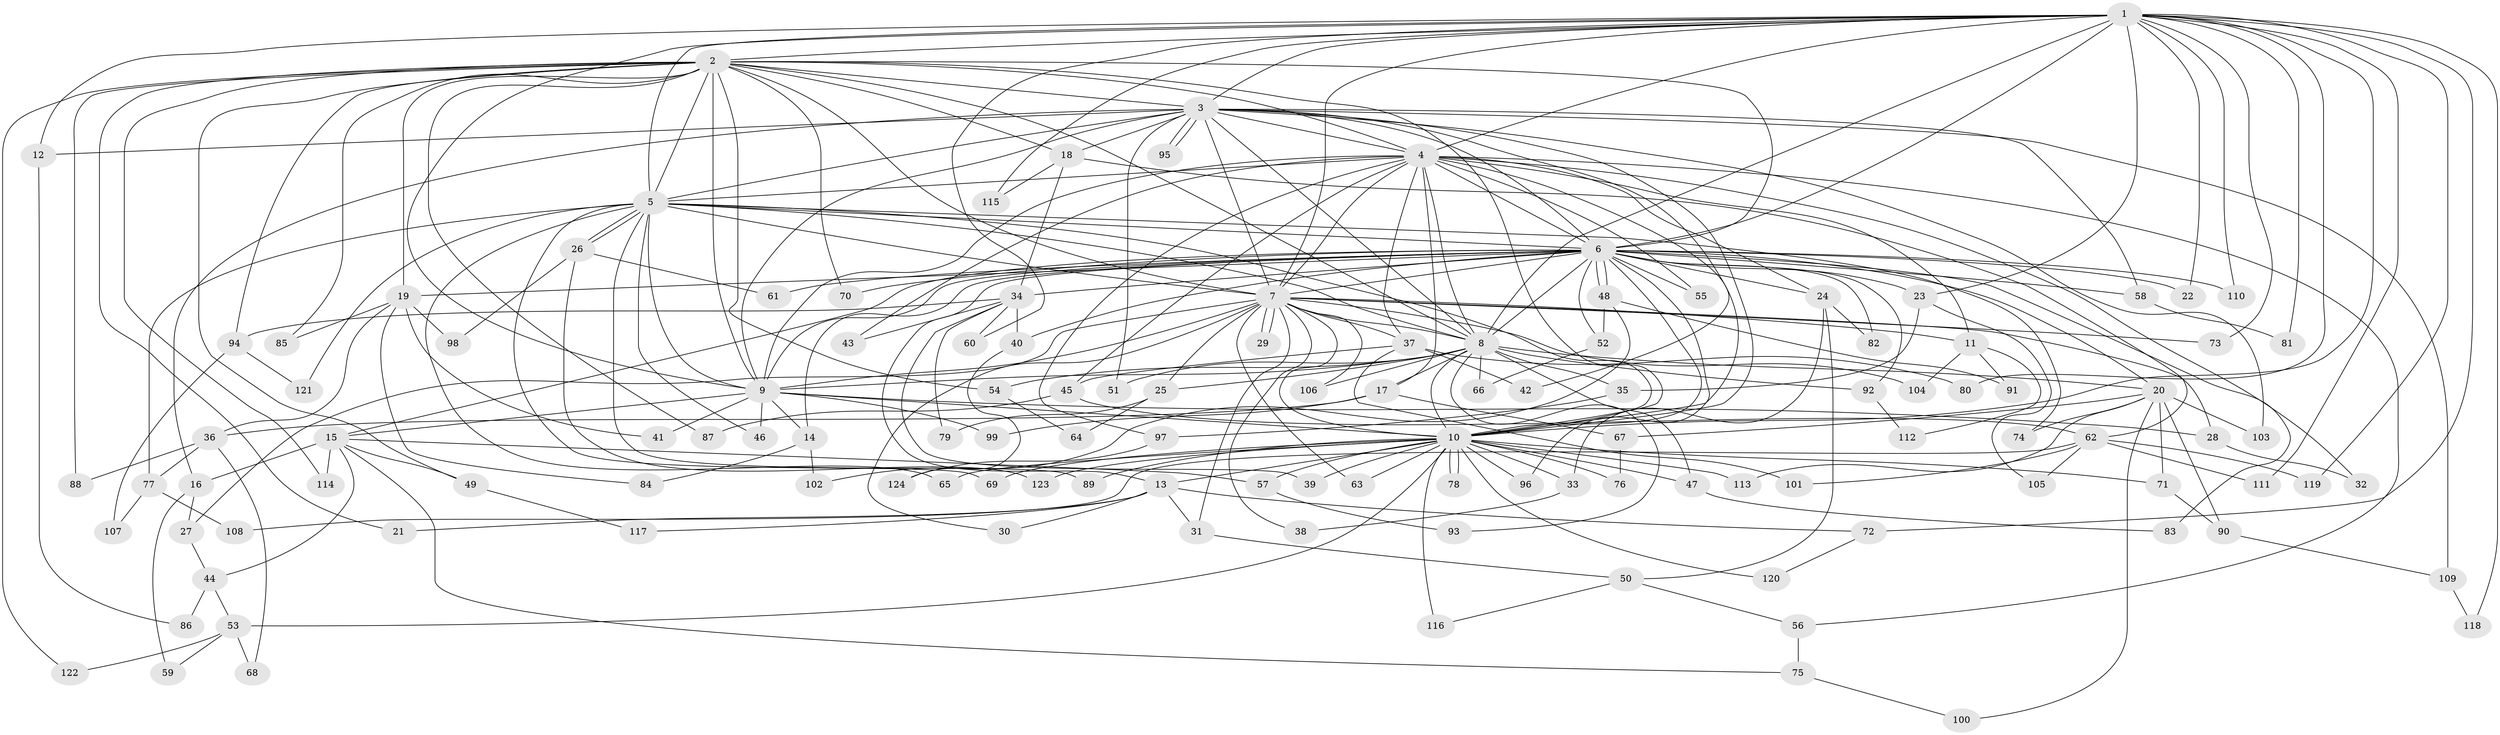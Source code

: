 // Generated by graph-tools (version 1.1) at 2025/49/03/09/25 03:49:43]
// undirected, 124 vertices, 273 edges
graph export_dot {
graph [start="1"]
  node [color=gray90,style=filled];
  1;
  2;
  3;
  4;
  5;
  6;
  7;
  8;
  9;
  10;
  11;
  12;
  13;
  14;
  15;
  16;
  17;
  18;
  19;
  20;
  21;
  22;
  23;
  24;
  25;
  26;
  27;
  28;
  29;
  30;
  31;
  32;
  33;
  34;
  35;
  36;
  37;
  38;
  39;
  40;
  41;
  42;
  43;
  44;
  45;
  46;
  47;
  48;
  49;
  50;
  51;
  52;
  53;
  54;
  55;
  56;
  57;
  58;
  59;
  60;
  61;
  62;
  63;
  64;
  65;
  66;
  67;
  68;
  69;
  70;
  71;
  72;
  73;
  74;
  75;
  76;
  77;
  78;
  79;
  80;
  81;
  82;
  83;
  84;
  85;
  86;
  87;
  88;
  89;
  90;
  91;
  92;
  93;
  94;
  95;
  96;
  97;
  98;
  99;
  100;
  101;
  102;
  103;
  104;
  105;
  106;
  107;
  108;
  109;
  110;
  111;
  112;
  113;
  114;
  115;
  116;
  117;
  118;
  119;
  120;
  121;
  122;
  123;
  124;
  1 -- 2;
  1 -- 3;
  1 -- 4;
  1 -- 5;
  1 -- 6;
  1 -- 7;
  1 -- 8;
  1 -- 9;
  1 -- 10;
  1 -- 12;
  1 -- 22;
  1 -- 23;
  1 -- 60;
  1 -- 72;
  1 -- 73;
  1 -- 80;
  1 -- 81;
  1 -- 110;
  1 -- 111;
  1 -- 115;
  1 -- 118;
  1 -- 119;
  2 -- 3;
  2 -- 4;
  2 -- 5;
  2 -- 6;
  2 -- 7;
  2 -- 8;
  2 -- 9;
  2 -- 10;
  2 -- 18;
  2 -- 19;
  2 -- 21;
  2 -- 49;
  2 -- 54;
  2 -- 70;
  2 -- 85;
  2 -- 87;
  2 -- 88;
  2 -- 94;
  2 -- 114;
  2 -- 122;
  3 -- 4;
  3 -- 5;
  3 -- 6;
  3 -- 7;
  3 -- 8;
  3 -- 9;
  3 -- 10;
  3 -- 12;
  3 -- 16;
  3 -- 18;
  3 -- 42;
  3 -- 51;
  3 -- 58;
  3 -- 95;
  3 -- 95;
  3 -- 103;
  3 -- 109;
  4 -- 5;
  4 -- 6;
  4 -- 7;
  4 -- 8;
  4 -- 9;
  4 -- 10;
  4 -- 11;
  4 -- 17;
  4 -- 24;
  4 -- 32;
  4 -- 37;
  4 -- 43;
  4 -- 45;
  4 -- 55;
  4 -- 56;
  4 -- 97;
  5 -- 6;
  5 -- 7;
  5 -- 8;
  5 -- 9;
  5 -- 10;
  5 -- 26;
  5 -- 26;
  5 -- 46;
  5 -- 65;
  5 -- 69;
  5 -- 74;
  5 -- 77;
  5 -- 89;
  5 -- 121;
  6 -- 7;
  6 -- 8;
  6 -- 9;
  6 -- 10;
  6 -- 13;
  6 -- 14;
  6 -- 15;
  6 -- 19;
  6 -- 20;
  6 -- 22;
  6 -- 23;
  6 -- 24;
  6 -- 34;
  6 -- 40;
  6 -- 48;
  6 -- 48;
  6 -- 52;
  6 -- 55;
  6 -- 58;
  6 -- 61;
  6 -- 70;
  6 -- 82;
  6 -- 83;
  6 -- 92;
  6 -- 96;
  6 -- 110;
  7 -- 8;
  7 -- 9;
  7 -- 10;
  7 -- 11;
  7 -- 25;
  7 -- 27;
  7 -- 28;
  7 -- 29;
  7 -- 29;
  7 -- 30;
  7 -- 31;
  7 -- 37;
  7 -- 38;
  7 -- 63;
  7 -- 73;
  7 -- 104;
  7 -- 106;
  8 -- 9;
  8 -- 10;
  8 -- 17;
  8 -- 20;
  8 -- 25;
  8 -- 35;
  8 -- 47;
  8 -- 51;
  8 -- 54;
  8 -- 66;
  8 -- 92;
  8 -- 93;
  8 -- 106;
  9 -- 10;
  9 -- 14;
  9 -- 15;
  9 -- 28;
  9 -- 41;
  9 -- 46;
  9 -- 99;
  10 -- 13;
  10 -- 33;
  10 -- 39;
  10 -- 47;
  10 -- 53;
  10 -- 57;
  10 -- 63;
  10 -- 65;
  10 -- 69;
  10 -- 71;
  10 -- 76;
  10 -- 78;
  10 -- 78;
  10 -- 89;
  10 -- 96;
  10 -- 113;
  10 -- 116;
  10 -- 120;
  10 -- 123;
  11 -- 91;
  11 -- 104;
  11 -- 112;
  12 -- 86;
  13 -- 21;
  13 -- 30;
  13 -- 31;
  13 -- 72;
  13 -- 117;
  14 -- 84;
  14 -- 102;
  15 -- 16;
  15 -- 44;
  15 -- 49;
  15 -- 57;
  15 -- 75;
  15 -- 114;
  16 -- 27;
  16 -- 59;
  17 -- 36;
  17 -- 67;
  17 -- 99;
  18 -- 34;
  18 -- 62;
  18 -- 115;
  19 -- 36;
  19 -- 41;
  19 -- 84;
  19 -- 85;
  19 -- 98;
  20 -- 67;
  20 -- 71;
  20 -- 74;
  20 -- 90;
  20 -- 100;
  20 -- 103;
  20 -- 113;
  23 -- 35;
  23 -- 105;
  24 -- 33;
  24 -- 50;
  24 -- 82;
  25 -- 64;
  25 -- 79;
  26 -- 61;
  26 -- 98;
  26 -- 123;
  27 -- 44;
  28 -- 32;
  31 -- 50;
  33 -- 38;
  34 -- 39;
  34 -- 40;
  34 -- 43;
  34 -- 60;
  34 -- 79;
  34 -- 94;
  35 -- 97;
  36 -- 68;
  36 -- 77;
  36 -- 88;
  37 -- 42;
  37 -- 45;
  37 -- 80;
  37 -- 101;
  40 -- 124;
  44 -- 53;
  44 -- 86;
  45 -- 62;
  45 -- 87;
  47 -- 83;
  48 -- 52;
  48 -- 91;
  48 -- 102;
  49 -- 117;
  50 -- 56;
  50 -- 116;
  52 -- 66;
  53 -- 59;
  53 -- 68;
  53 -- 122;
  54 -- 64;
  56 -- 75;
  57 -- 93;
  58 -- 81;
  62 -- 101;
  62 -- 105;
  62 -- 108;
  62 -- 111;
  62 -- 119;
  67 -- 76;
  71 -- 90;
  72 -- 120;
  75 -- 100;
  77 -- 107;
  77 -- 108;
  90 -- 109;
  92 -- 112;
  94 -- 107;
  94 -- 121;
  97 -- 124;
  109 -- 118;
}
